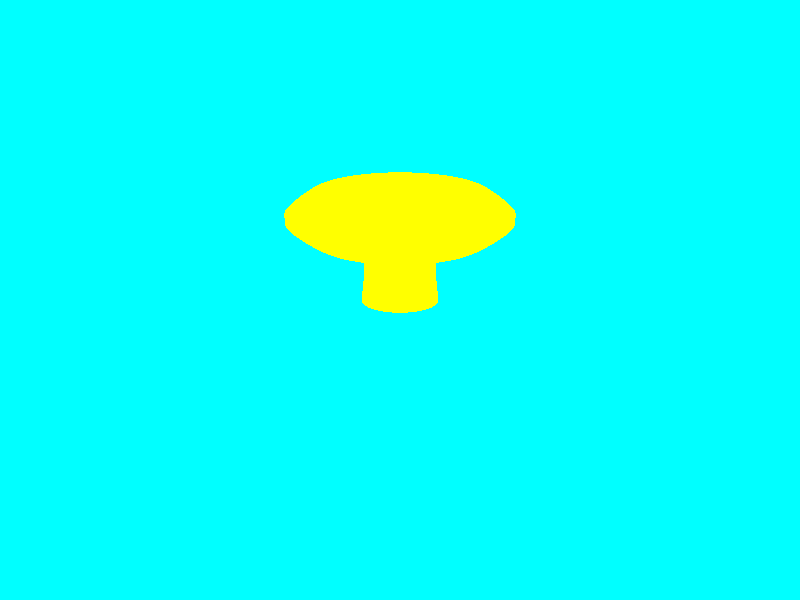 //doorknob code

background {
    rgb<0,1,1>
    }

#declare FrontCameraPos=<0,5,-15>;

camera{
    location FrontCameraPos
    look_at<0,0,0>
    }

light_source{
    <0,15,-30>
    rgb<1,1,1>
    }

#declare Doorknob=lathe{     //lathe makes it 3D around y axis
    cubic_spline //straight lines connect the dots
    11 //how many points you have to connect
    <1,-.5>,<1,0>,<1,1.25>,<2,1.5>,<2.75,2>,<2.85,2.25>,<2.75,2.5>,<2,3>,<1,3.2>,<0,3.25>,<0,3.25>
    texture{
        pigment{
            rgb <1,1,0>}
        finish{
            ambient .2
            specular .4
        } 
        }
        }; 
               
object{Doorknob}   